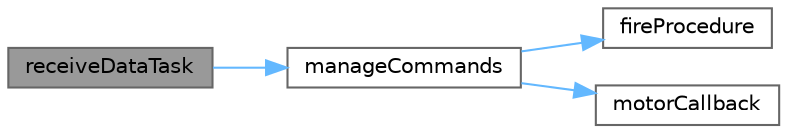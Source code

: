 digraph "receiveDataTask"
{
 // LATEX_PDF_SIZE
  bgcolor="transparent";
  edge [fontname=Helvetica,fontsize=10,labelfontname=Helvetica,labelfontsize=10];
  node [fontname=Helvetica,fontsize=10,shape=box,height=0.2,width=0.4];
  rankdir="LR";
  Node1 [id="Node000001",label="receiveDataTask",height=0.2,width=0.4,color="gray40", fillcolor="grey60", style="filled", fontcolor="black",tooltip=" "];
  Node1 -> Node2 [id="edge1_Node000001_Node000002",color="steelblue1",style="solid",tooltip=" "];
  Node2 [id="Node000002",label="manageCommands",height=0.2,width=0.4,color="grey40", fillcolor="white", style="filled",URL="$dual__core__data_8ino.html#ac6febc6875783e44ac97119b7a94414c",tooltip=" "];
  Node2 -> Node3 [id="edge2_Node000002_Node000003",color="steelblue1",style="solid",tooltip=" "];
  Node3 [id="Node000003",label="fireProcedure",height=0.2,width=0.4,color="grey40", fillcolor="white", style="filled",URL="$motor__drivers_8cpp.html#a383d7d89a4cffbb19f8f2491b9860b95",tooltip=" "];
  Node2 -> Node4 [id="edge3_Node000002_Node000004",color="steelblue1",style="solid",tooltip=" "];
  Node4 [id="Node000004",label="motorCallback",height=0.2,width=0.4,color="grey40", fillcolor="white", style="filled",URL="$motor__drivers_8cpp.html#a95e6e6fa32293f3c861a705e26b5443a",tooltip=" "];
}
